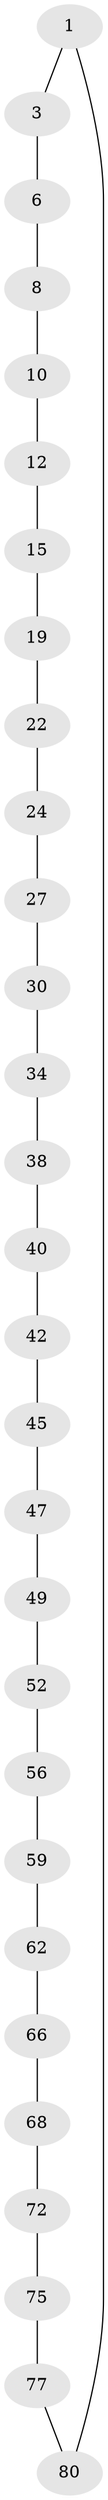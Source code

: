 // original degree distribution, {2: 1.0}
// Generated by graph-tools (version 1.1) at 2025/20/03/04/25 18:20:14]
// undirected, 29 vertices, 29 edges
graph export_dot {
graph [start="1"]
  node [color=gray90,style=filled];
  1 [super="+2"];
  3 [super="+4"];
  6 [super="+7"];
  8 [super="+9"];
  10 [super="+11"];
  12 [super="+13"];
  15 [super="+16"];
  19 [super="+20"];
  22 [super="+23"];
  24 [super="+25"];
  27 [super="+28"];
  30 [super="+31"];
  34 [super="+35"];
  38 [super="+39"];
  40 [super="+41"];
  42 [super="+43"];
  45 [super="+46"];
  47 [super="+48"];
  49 [super="+50"];
  52 [super="+53"];
  56 [super="+57"];
  59 [super="+60"];
  62 [super="+63"];
  66 [super="+67"];
  68 [super="+69"];
  72 [super="+73"];
  75 [super="+76"];
  77 [super="+78"];
  80 [super="+81"];
  1 -- 3;
  1 -- 80;
  3 -- 6;
  6 -- 8;
  8 -- 10;
  10 -- 12;
  12 -- 15;
  15 -- 19;
  19 -- 22;
  22 -- 24;
  24 -- 27;
  27 -- 30;
  30 -- 34;
  34 -- 38;
  38 -- 40;
  40 -- 42;
  42 -- 45;
  45 -- 47;
  47 -- 49;
  49 -- 52;
  52 -- 56;
  56 -- 59;
  59 -- 62;
  62 -- 66;
  66 -- 68;
  68 -- 72;
  72 -- 75;
  75 -- 77;
  77 -- 80;
}
